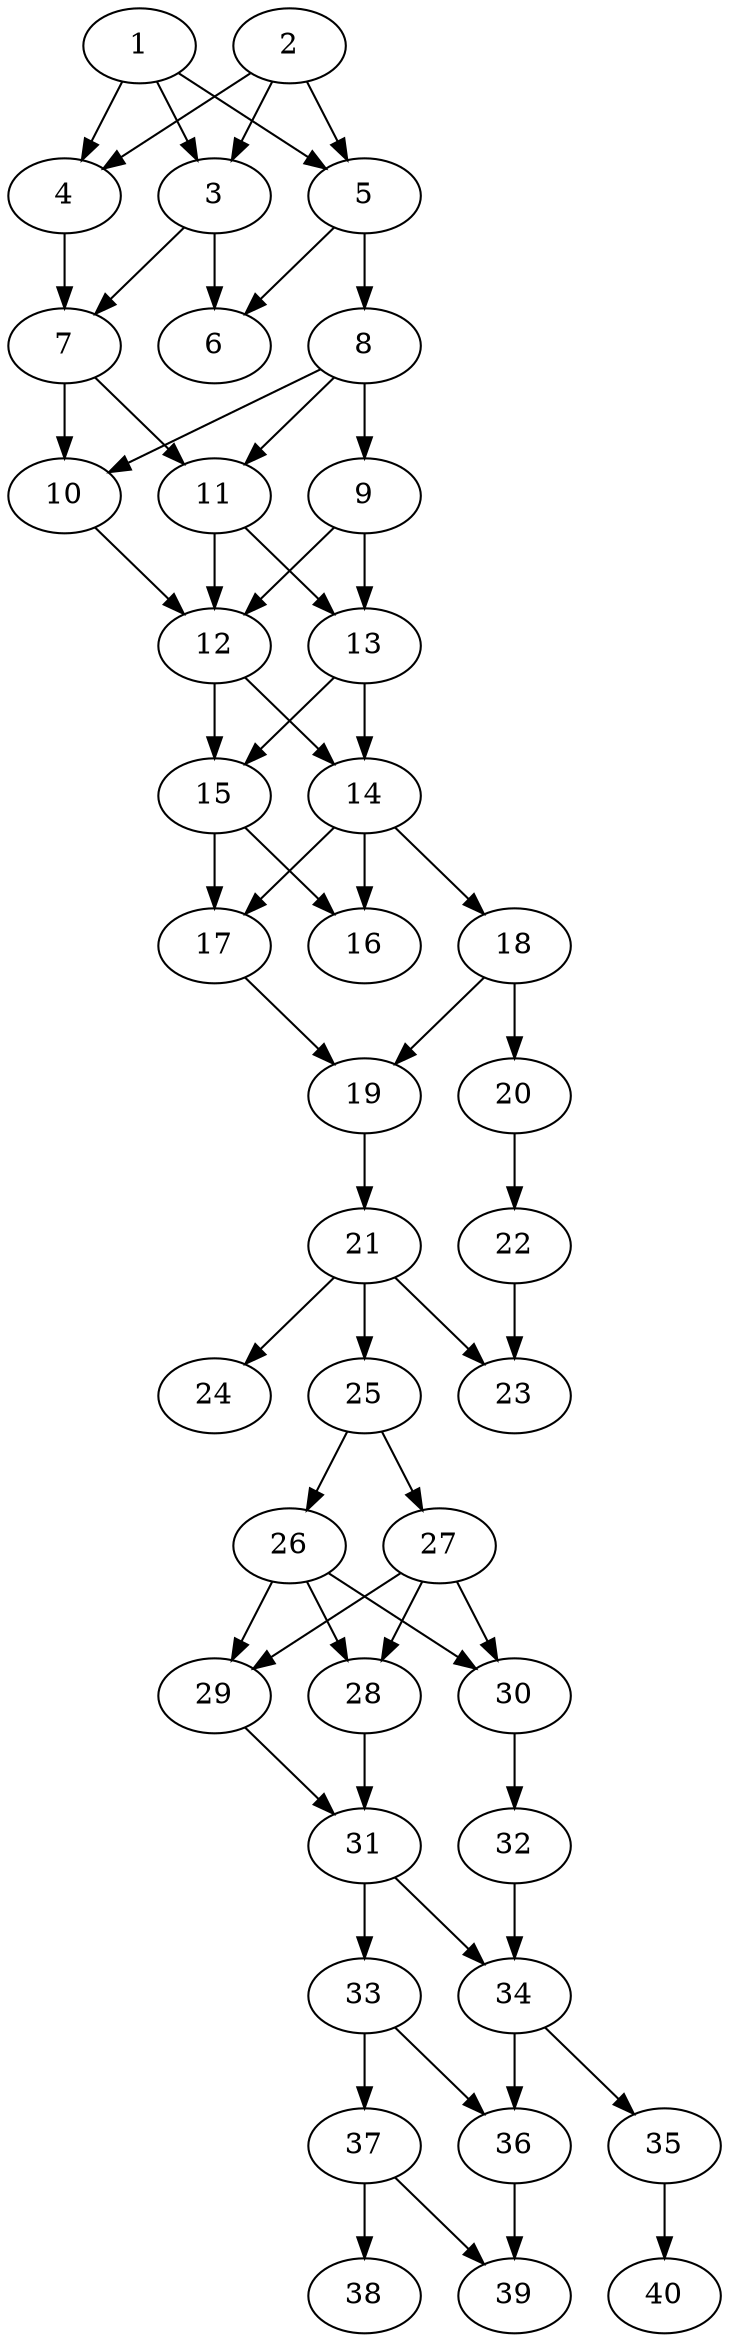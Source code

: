 // DAG automatically generated by daggen at Thu Oct  3 14:06:50 2019
// ./daggen --dot -n 40 --ccr 0.3 --fat 0.3 --regular 0.9 --density 0.7 --mindata 5242880 --maxdata 52428800 
digraph G {
  1 [size="85889707", alpha="0.12", expect_size="25766912"] 
  1 -> 3 [size ="25766912"]
  1 -> 4 [size ="25766912"]
  1 -> 5 [size ="25766912"]
  2 [size="139779413", alpha="0.01", expect_size="41933824"] 
  2 -> 3 [size ="41933824"]
  2 -> 4 [size ="41933824"]
  2 -> 5 [size ="41933824"]
  3 [size="162703360", alpha="0.07", expect_size="48811008"] 
  3 -> 6 [size ="48811008"]
  3 -> 7 [size ="48811008"]
  4 [size="26658133", alpha="0.15", expect_size="7997440"] 
  4 -> 7 [size ="7997440"]
  5 [size="86920533", alpha="0.18", expect_size="26076160"] 
  5 -> 6 [size ="26076160"]
  5 -> 8 [size ="26076160"]
  6 [size="103266987", alpha="0.09", expect_size="30980096"] 
  7 [size="67696640", alpha="0.19", expect_size="20308992"] 
  7 -> 10 [size ="20308992"]
  7 -> 11 [size ="20308992"]
  8 [size="44216320", alpha="0.07", expect_size="13264896"] 
  8 -> 9 [size ="13264896"]
  8 -> 10 [size ="13264896"]
  8 -> 11 [size ="13264896"]
  9 [size="36608000", alpha="0.02", expect_size="10982400"] 
  9 -> 12 [size ="10982400"]
  9 -> 13 [size ="10982400"]
  10 [size="89023147", alpha="0.18", expect_size="26706944"] 
  10 -> 12 [size ="26706944"]
  11 [size="53254827", alpha="0.17", expect_size="15976448"] 
  11 -> 12 [size ="15976448"]
  11 -> 13 [size ="15976448"]
  12 [size="146817707", alpha="0.15", expect_size="44045312"] 
  12 -> 14 [size ="44045312"]
  12 -> 15 [size ="44045312"]
  13 [size="154368000", alpha="0.01", expect_size="46310400"] 
  13 -> 14 [size ="46310400"]
  13 -> 15 [size ="46310400"]
  14 [size="50711893", alpha="0.20", expect_size="15213568"] 
  14 -> 16 [size ="15213568"]
  14 -> 17 [size ="15213568"]
  14 -> 18 [size ="15213568"]
  15 [size="166696960", alpha="0.03", expect_size="50009088"] 
  15 -> 16 [size ="50009088"]
  15 -> 17 [size ="50009088"]
  16 [size="149722453", alpha="0.20", expect_size="44916736"] 
  17 [size="66020693", alpha="0.04", expect_size="19806208"] 
  17 -> 19 [size ="19806208"]
  18 [size="57524907", alpha="0.11", expect_size="17257472"] 
  18 -> 19 [size ="17257472"]
  18 -> 20 [size ="17257472"]
  19 [size="108878507", alpha="0.18", expect_size="32663552"] 
  19 -> 21 [size ="32663552"]
  20 [size="126498133", alpha="0.16", expect_size="37949440"] 
  20 -> 22 [size ="37949440"]
  21 [size="110544213", alpha="0.02", expect_size="33163264"] 
  21 -> 23 [size ="33163264"]
  21 -> 24 [size ="33163264"]
  21 -> 25 [size ="33163264"]
  22 [size="88255147", alpha="0.03", expect_size="26476544"] 
  22 -> 23 [size ="26476544"]
  23 [size="50834773", alpha="0.03", expect_size="15250432"] 
  24 [size="59494400", alpha="0.04", expect_size="17848320"] 
  25 [size="55917227", alpha="0.14", expect_size="16775168"] 
  25 -> 26 [size ="16775168"]
  25 -> 27 [size ="16775168"]
  26 [size="76905813", alpha="0.15", expect_size="23071744"] 
  26 -> 28 [size ="23071744"]
  26 -> 29 [size ="23071744"]
  26 -> 30 [size ="23071744"]
  27 [size="73274027", alpha="0.02", expect_size="21982208"] 
  27 -> 28 [size ="21982208"]
  27 -> 29 [size ="21982208"]
  27 -> 30 [size ="21982208"]
  28 [size="100843520", alpha="0.13", expect_size="30253056"] 
  28 -> 31 [size ="30253056"]
  29 [size="27900587", alpha="0.06", expect_size="8370176"] 
  29 -> 31 [size ="8370176"]
  30 [size="173100373", alpha="0.08", expect_size="51930112"] 
  30 -> 32 [size ="51930112"]
  31 [size="138960213", alpha="0.14", expect_size="41688064"] 
  31 -> 33 [size ="41688064"]
  31 -> 34 [size ="41688064"]
  32 [size="151179947", alpha="0.18", expect_size="45353984"] 
  32 -> 34 [size ="45353984"]
  33 [size="17493333", alpha="0.18", expect_size="5248000"] 
  33 -> 36 [size ="5248000"]
  33 -> 37 [size ="5248000"]
  34 [size="40413867", alpha="0.03", expect_size="12124160"] 
  34 -> 35 [size ="12124160"]
  34 -> 36 [size ="12124160"]
  35 [size="71843840", alpha="0.07", expect_size="21553152"] 
  35 -> 40 [size ="21553152"]
  36 [size="23941120", alpha="0.07", expect_size="7182336"] 
  36 -> 39 [size ="7182336"]
  37 [size="139786240", alpha="0.14", expect_size="41935872"] 
  37 -> 38 [size ="41935872"]
  37 -> 39 [size ="41935872"]
  38 [size="155026773", alpha="0.06", expect_size="46508032"] 
  39 [size="96406187", alpha="0.09", expect_size="28921856"] 
  40 [size="140342613", alpha="0.06", expect_size="42102784"] 
}
